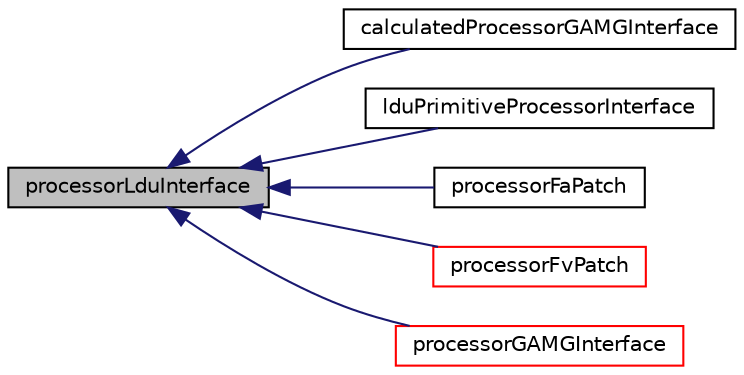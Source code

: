 digraph "processorLduInterface"
{
  bgcolor="transparent";
  edge [fontname="Helvetica",fontsize="10",labelfontname="Helvetica",labelfontsize="10"];
  node [fontname="Helvetica",fontsize="10",shape=record];
  rankdir="LR";
  Node1 [label="processorLduInterface",height=0.2,width=0.4,color="black", fillcolor="grey75", style="filled" fontcolor="black"];
  Node1 -> Node2 [dir="back",color="midnightblue",fontsize="10",style="solid",fontname="Helvetica"];
  Node2 [label="calculatedProcessorGAMGInterface",height=0.2,width=0.4,color="black",URL="$classFoam_1_1calculatedProcessorGAMGInterface.html",tooltip="GAMG agglomerated processor interface. "];
  Node1 -> Node3 [dir="back",color="midnightblue",fontsize="10",style="solid",fontname="Helvetica"];
  Node3 [label="lduPrimitiveProcessorInterface",height=0.2,width=0.4,color="black",URL="$classFoam_1_1lduPrimitiveProcessorInterface.html",tooltip="Concrete implementation of processor interface. Used to temporarily store settings. "];
  Node1 -> Node4 [dir="back",color="midnightblue",fontsize="10",style="solid",fontname="Helvetica"];
  Node4 [label="processorFaPatch",height=0.2,width=0.4,color="black",URL="$classFoam_1_1processorFaPatch.html",tooltip="Processor patch. "];
  Node1 -> Node5 [dir="back",color="midnightblue",fontsize="10",style="solid",fontname="Helvetica"];
  Node5 [label="processorFvPatch",height=0.2,width=0.4,color="red",URL="$classFoam_1_1processorFvPatch.html",tooltip="Processor patch. "];
  Node1 -> Node6 [dir="back",color="midnightblue",fontsize="10",style="solid",fontname="Helvetica"];
  Node6 [label="processorGAMGInterface",height=0.2,width=0.4,color="red",URL="$classFoam_1_1processorGAMGInterface.html",tooltip="GAMG agglomerated processor interface. "];
}
